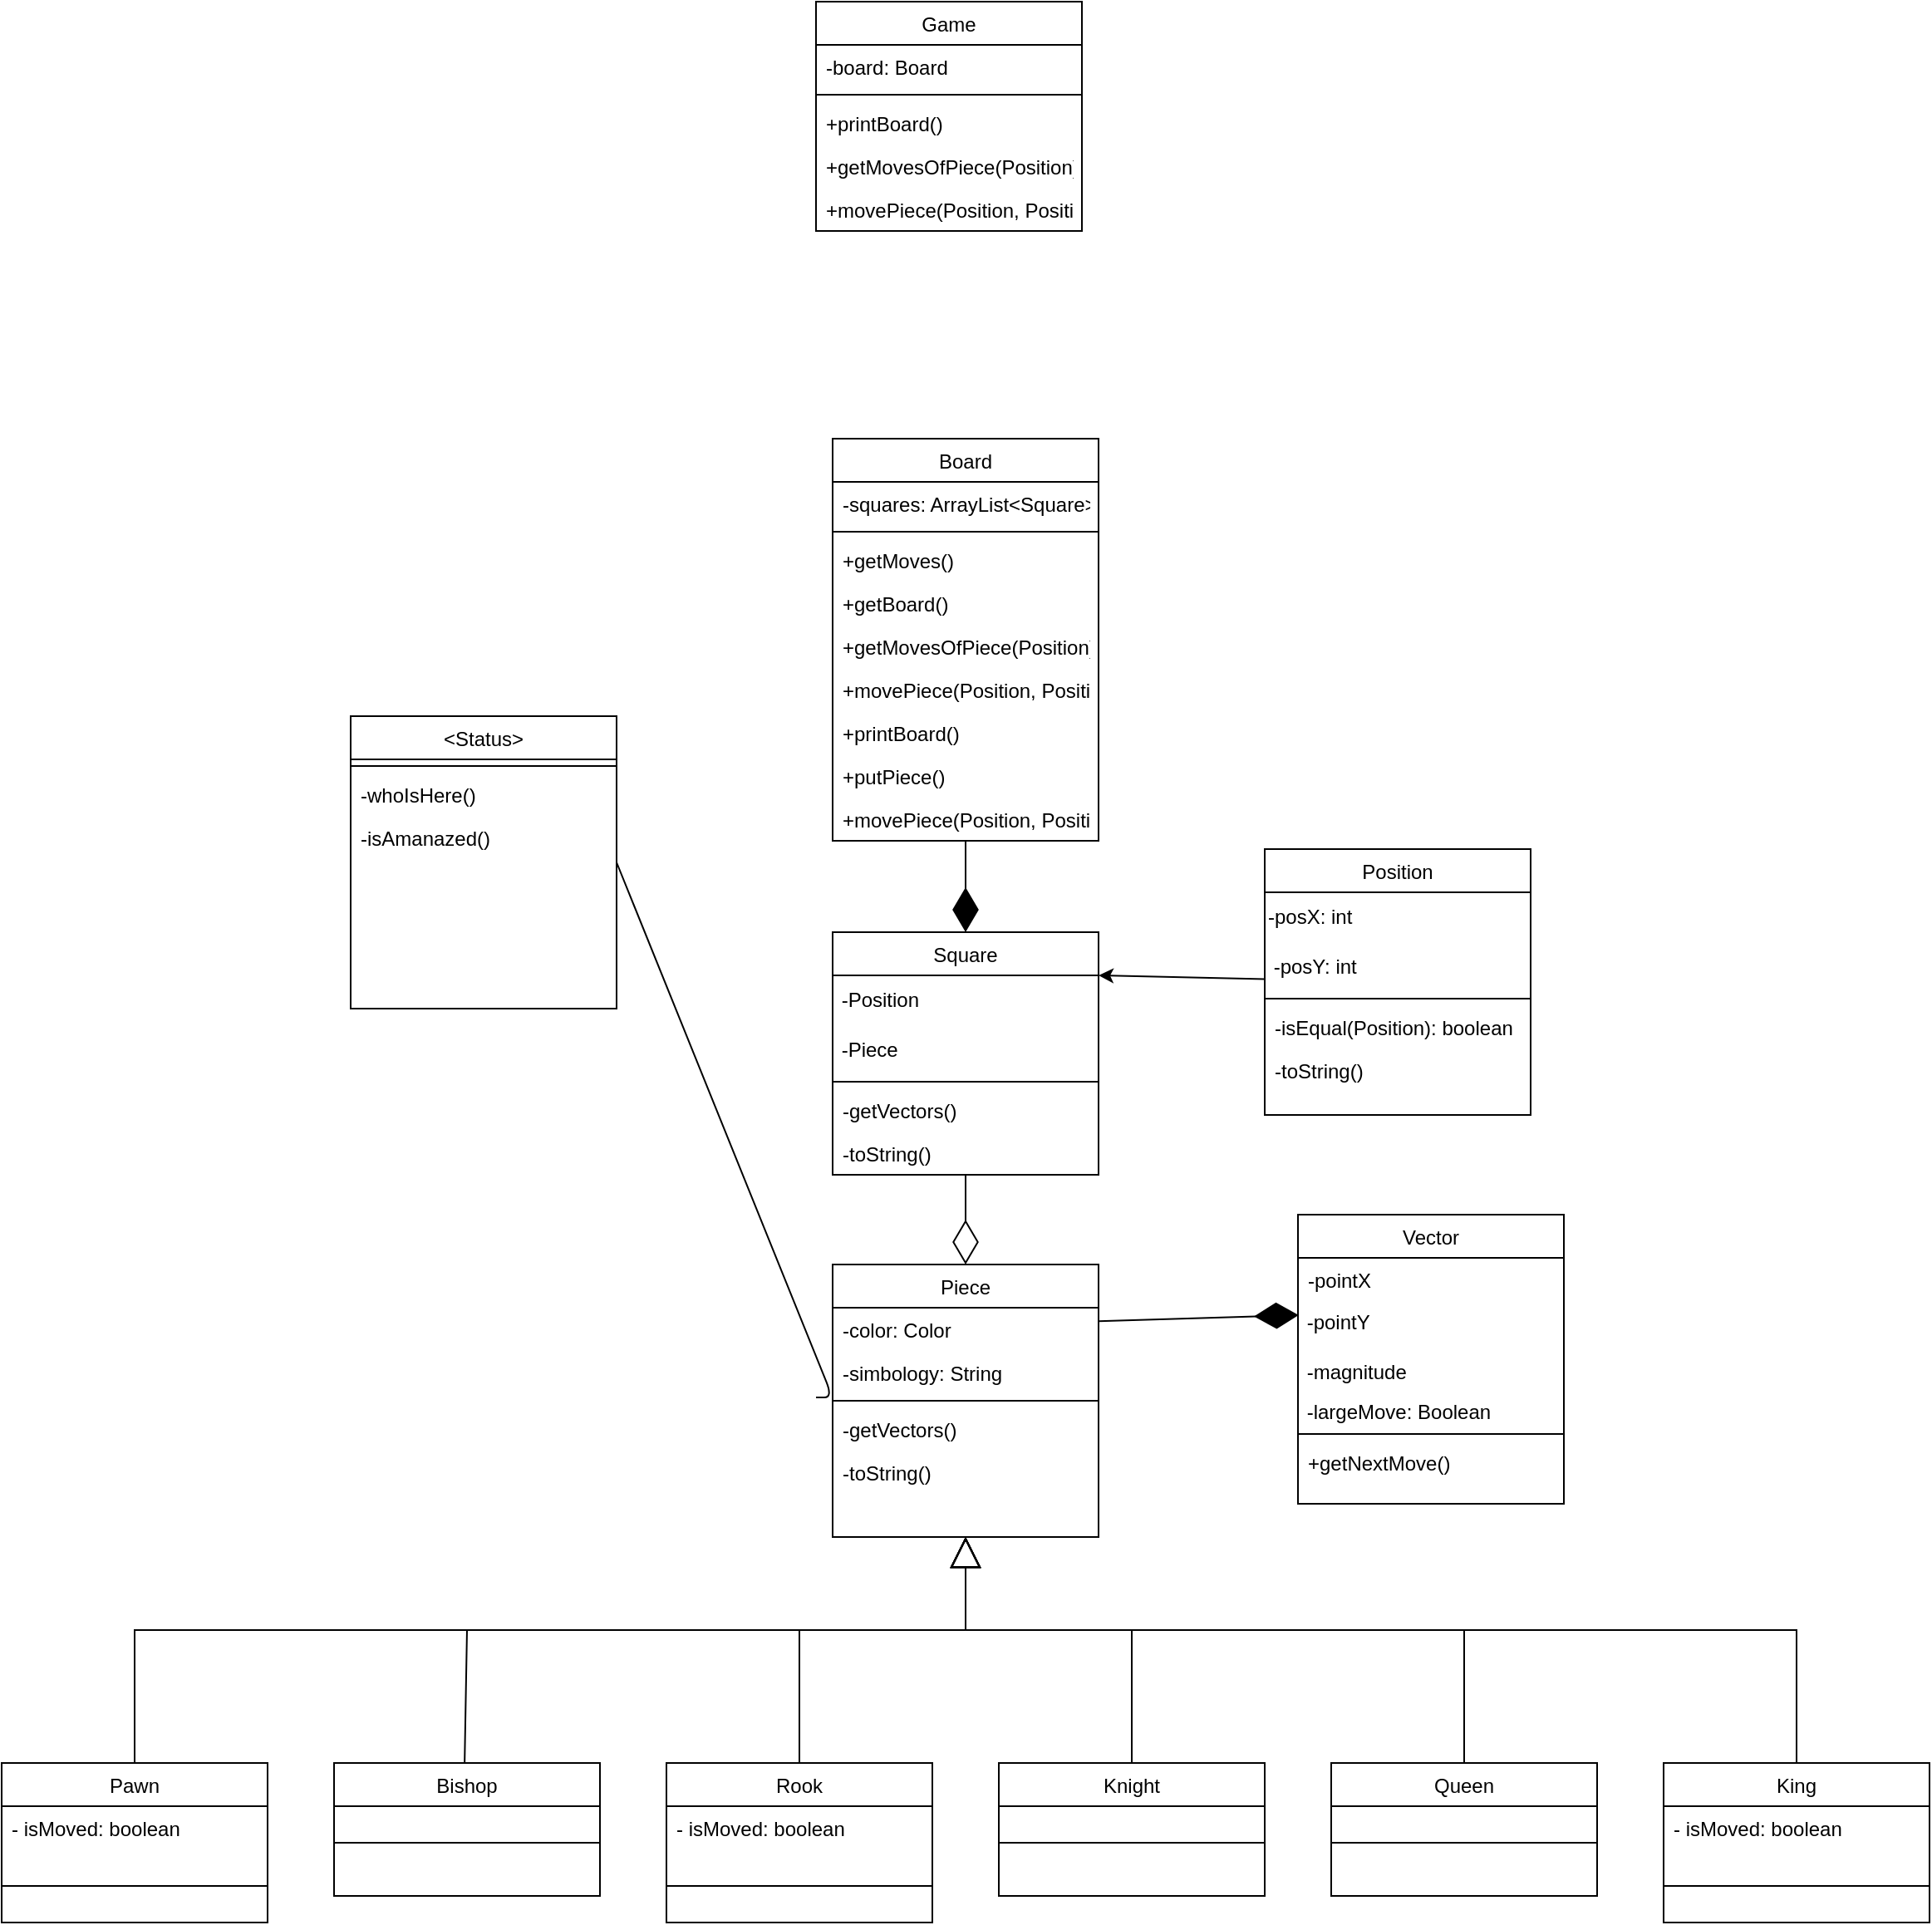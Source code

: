 <mxfile>
    <diagram id="C5RBs43oDa-KdzZeNtuy" name="Page-1">
        <mxGraphModel dx="1103" dy="1625" grid="1" gridSize="10" guides="1" tooltips="1" connect="1" arrows="1" fold="1" page="1" pageScale="1" pageWidth="827" pageHeight="1169" math="0" shadow="0">
            <root>
                <mxCell id="WIyWlLk6GJQsqaUBKTNV-0"/>
                <mxCell id="WIyWlLk6GJQsqaUBKTNV-1" parent="WIyWlLk6GJQsqaUBKTNV-0"/>
                <mxCell id="zkfFHV4jXpPFQw0GAbJ--6" value="Piece" style="swimlane;fontStyle=0;align=center;verticalAlign=top;childLayout=stackLayout;horizontal=1;startSize=26;horizontalStack=0;resizeParent=1;resizeLast=0;collapsible=1;marginBottom=0;rounded=0;shadow=0;strokeWidth=1;" parent="WIyWlLk6GJQsqaUBKTNV-1" vertex="1">
                    <mxGeometry x="520" y="620" width="160" height="164" as="geometry">
                        <mxRectangle x="130" y="380" width="160" height="26" as="alternateBounds"/>
                    </mxGeometry>
                </mxCell>
                <mxCell id="30" value="-color: Color" style="text;align=left;verticalAlign=top;spacingLeft=4;spacingRight=4;overflow=hidden;rotatable=0;points=[[0,0.5],[1,0.5]];portConstraint=eastwest;rounded=0;shadow=0;html=0;" parent="zkfFHV4jXpPFQw0GAbJ--6" vertex="1">
                    <mxGeometry y="26" width="160" height="26" as="geometry"/>
                </mxCell>
                <mxCell id="NqPf7y32PGqAoRuXFsSh-2" value="-simbology: String " style="text;align=left;verticalAlign=top;spacingLeft=4;spacingRight=4;overflow=hidden;rotatable=0;points=[[0,0.5],[1,0.5]];portConstraint=eastwest;rounded=0;shadow=0;html=0;" parent="zkfFHV4jXpPFQw0GAbJ--6" vertex="1">
                    <mxGeometry y="52" width="160" height="26" as="geometry"/>
                </mxCell>
                <mxCell id="zkfFHV4jXpPFQw0GAbJ--9" value="" style="line;html=1;strokeWidth=1;align=left;verticalAlign=middle;spacingTop=-1;spacingLeft=3;spacingRight=3;rotatable=0;labelPosition=right;points=[];portConstraint=eastwest;" parent="zkfFHV4jXpPFQw0GAbJ--6" vertex="1">
                    <mxGeometry y="78" width="160" height="8" as="geometry"/>
                </mxCell>
                <mxCell id="epCRdVDOBYEAEhAt-mdH-18" value="-getVectors()" style="text;align=left;verticalAlign=top;spacingLeft=4;spacingRight=4;overflow=hidden;rotatable=0;points=[[0,0.5],[1,0.5]];portConstraint=eastwest;rounded=0;shadow=0;html=0;" parent="zkfFHV4jXpPFQw0GAbJ--6" vertex="1">
                    <mxGeometry y="86" width="160" height="26" as="geometry"/>
                </mxCell>
                <mxCell id="31" value="-toString()" style="text;align=left;verticalAlign=top;spacingLeft=4;spacingRight=4;overflow=hidden;rotatable=0;points=[[0,0.5],[1,0.5]];portConstraint=eastwest;rounded=0;shadow=0;html=0;" parent="zkfFHV4jXpPFQw0GAbJ--6" vertex="1">
                    <mxGeometry y="112" width="160" height="26" as="geometry"/>
                </mxCell>
                <mxCell id="zkfFHV4jXpPFQw0GAbJ--13" value="Square" style="swimlane;fontStyle=0;align=center;verticalAlign=top;childLayout=stackLayout;horizontal=1;startSize=26;horizontalStack=0;resizeParent=1;resizeLast=0;collapsible=1;marginBottom=0;rounded=0;shadow=0;strokeWidth=1;" parent="WIyWlLk6GJQsqaUBKTNV-1" vertex="1">
                    <mxGeometry x="520" y="420" width="160" height="146" as="geometry">
                        <mxRectangle x="508" y="380" width="170" height="26" as="alternateBounds"/>
                    </mxGeometry>
                </mxCell>
                <mxCell id="epCRdVDOBYEAEhAt-mdH-3" value="&amp;nbsp;-Position" style="text;html=1;align=left;verticalAlign=middle;whiteSpace=wrap;rounded=0;" parent="zkfFHV4jXpPFQw0GAbJ--13" vertex="1">
                    <mxGeometry y="26" width="160" height="30" as="geometry"/>
                </mxCell>
                <mxCell id="epCRdVDOBYEAEhAt-mdH-4" value="&amp;nbsp;-Piece" style="text;html=1;align=left;verticalAlign=middle;whiteSpace=wrap;rounded=0;" parent="zkfFHV4jXpPFQw0GAbJ--13" vertex="1">
                    <mxGeometry y="56" width="160" height="30" as="geometry"/>
                </mxCell>
                <mxCell id="zkfFHV4jXpPFQw0GAbJ--15" value="" style="line;html=1;strokeWidth=1;align=left;verticalAlign=middle;spacingTop=-1;spacingLeft=3;spacingRight=3;rotatable=0;labelPosition=right;points=[];portConstraint=eastwest;" parent="zkfFHV4jXpPFQw0GAbJ--13" vertex="1">
                    <mxGeometry y="86" width="160" height="8" as="geometry"/>
                </mxCell>
                <mxCell id="NqPf7y32PGqAoRuXFsSh-16" value="-getVectors()" style="text;align=left;verticalAlign=top;spacingLeft=4;spacingRight=4;overflow=hidden;rotatable=0;points=[[0,0.5],[1,0.5]];portConstraint=eastwest;rounded=0;shadow=0;html=0;" parent="zkfFHV4jXpPFQw0GAbJ--13" vertex="1">
                    <mxGeometry y="94" width="160" height="26" as="geometry"/>
                </mxCell>
                <mxCell id="29" value="-toString()" style="text;align=left;verticalAlign=top;spacingLeft=4;spacingRight=4;overflow=hidden;rotatable=0;points=[[0,0.5],[1,0.5]];portConstraint=eastwest;rounded=0;shadow=0;html=0;" parent="zkfFHV4jXpPFQw0GAbJ--13" vertex="1">
                    <mxGeometry y="120" width="160" height="26" as="geometry"/>
                </mxCell>
                <mxCell id="zkfFHV4jXpPFQw0GAbJ--17" value="Board" style="swimlane;fontStyle=0;align=center;verticalAlign=top;childLayout=stackLayout;horizontal=1;startSize=26;horizontalStack=0;resizeParent=1;resizeLast=0;collapsible=1;marginBottom=0;rounded=0;shadow=0;strokeWidth=1;" parent="WIyWlLk6GJQsqaUBKTNV-1" vertex="1">
                    <mxGeometry x="520" y="123" width="160" height="242" as="geometry">
                        <mxRectangle x="550" y="140" width="160" height="26" as="alternateBounds"/>
                    </mxGeometry>
                </mxCell>
                <mxCell id="zkfFHV4jXpPFQw0GAbJ--18" value="-squares: ArrayList&lt;Square&gt;" style="text;align=left;verticalAlign=top;spacingLeft=4;spacingRight=4;overflow=hidden;rotatable=0;points=[[0,0.5],[1,0.5]];portConstraint=eastwest;" parent="zkfFHV4jXpPFQw0GAbJ--17" vertex="1">
                    <mxGeometry y="26" width="160" height="26" as="geometry"/>
                </mxCell>
                <mxCell id="zkfFHV4jXpPFQw0GAbJ--23" value="" style="line;html=1;strokeWidth=1;align=left;verticalAlign=middle;spacingTop=-1;spacingLeft=3;spacingRight=3;rotatable=0;labelPosition=right;points=[];portConstraint=eastwest;" parent="zkfFHV4jXpPFQw0GAbJ--17" vertex="1">
                    <mxGeometry y="52" width="160" height="8" as="geometry"/>
                </mxCell>
                <mxCell id="NqPf7y32PGqAoRuXFsSh-4" value="+getMoves()" style="text;align=left;verticalAlign=top;spacingLeft=4;spacingRight=4;overflow=hidden;rotatable=0;points=[[0,0.5],[1,0.5]];portConstraint=eastwest;rounded=0;shadow=0;html=0;" parent="zkfFHV4jXpPFQw0GAbJ--17" vertex="1">
                    <mxGeometry y="60" width="160" height="26" as="geometry"/>
                </mxCell>
                <mxCell id="NqPf7y32PGqAoRuXFsSh-5" value="+getBoard()" style="text;align=left;verticalAlign=top;spacingLeft=4;spacingRight=4;overflow=hidden;rotatable=0;points=[[0,0.5],[1,0.5]];portConstraint=eastwest;rounded=0;shadow=0;html=0;" parent="zkfFHV4jXpPFQw0GAbJ--17" vertex="1">
                    <mxGeometry y="86" width="160" height="26" as="geometry"/>
                </mxCell>
                <mxCell id="NqPf7y32PGqAoRuXFsSh-12" value="+getMovesOfPiece(Position)" style="text;align=left;verticalAlign=top;spacingLeft=4;spacingRight=4;overflow=hidden;rotatable=0;points=[[0,0.5],[1,0.5]];portConstraint=eastwest;rounded=0;shadow=0;html=0;" parent="zkfFHV4jXpPFQw0GAbJ--17" vertex="1">
                    <mxGeometry y="112" width="160" height="26" as="geometry"/>
                </mxCell>
                <mxCell id="NqPf7y32PGqAoRuXFsSh-14" value="+movePiece(Position, Position)" style="text;align=left;verticalAlign=top;spacingLeft=4;spacingRight=4;overflow=hidden;rotatable=0;points=[[0,0.5],[1,0.5]];portConstraint=eastwest;rounded=0;shadow=0;html=0;" parent="zkfFHV4jXpPFQw0GAbJ--17" vertex="1">
                    <mxGeometry y="138" width="160" height="26" as="geometry"/>
                </mxCell>
                <mxCell id="17" value="+printBoard()" style="text;align=left;verticalAlign=top;spacingLeft=4;spacingRight=4;overflow=hidden;rotatable=0;points=[[0,0.5],[1,0.5]];portConstraint=eastwest;rounded=0;shadow=0;html=0;" parent="zkfFHV4jXpPFQw0GAbJ--17" vertex="1">
                    <mxGeometry y="164" width="160" height="26" as="geometry"/>
                </mxCell>
                <mxCell id="18" value="+putPiece()" style="text;align=left;verticalAlign=top;spacingLeft=4;spacingRight=4;overflow=hidden;rotatable=0;points=[[0,0.5],[1,0.5]];portConstraint=eastwest;rounded=0;shadow=0;html=0;" parent="zkfFHV4jXpPFQw0GAbJ--17" vertex="1">
                    <mxGeometry y="190" width="160" height="26" as="geometry"/>
                </mxCell>
                <mxCell id="43" value="+movePiece(Position, Position)" style="text;align=left;verticalAlign=top;spacingLeft=4;spacingRight=4;overflow=hidden;rotatable=0;points=[[0,0.5],[1,0.5]];portConstraint=eastwest;rounded=0;shadow=0;html=0;" parent="zkfFHV4jXpPFQw0GAbJ--17" vertex="1">
                    <mxGeometry y="216" width="160" height="26" as="geometry"/>
                </mxCell>
                <mxCell id="epCRdVDOBYEAEhAt-mdH-19" value="" style="endArrow=diamondThin;endFill=1;endSize=24;html=1;rounded=0;exitX=0.5;exitY=1;exitDx=0;exitDy=0;entryX=0.5;entryY=0;entryDx=0;entryDy=0;" parent="WIyWlLk6GJQsqaUBKTNV-1" source="zkfFHV4jXpPFQw0GAbJ--17" target="zkfFHV4jXpPFQw0GAbJ--13" edge="1">
                    <mxGeometry width="160" relative="1" as="geometry">
                        <mxPoint x="390" y="340" as="sourcePoint"/>
                        <mxPoint x="460" y="410" as="targetPoint"/>
                    </mxGeometry>
                </mxCell>
                <mxCell id="epCRdVDOBYEAEhAt-mdH-21" value="" style="endArrow=block;endSize=16;endFill=0;html=1;rounded=0;exitX=0.5;exitY=0;exitDx=0;exitDy=0;entryX=0.5;entryY=1;entryDx=0;entryDy=0;" parent="WIyWlLk6GJQsqaUBKTNV-1" source="epCRdVDOBYEAEhAt-mdH-30" target="zkfFHV4jXpPFQw0GAbJ--6" edge="1">
                    <mxGeometry width="160" relative="1" as="geometry">
                        <mxPoint x="370" y="850" as="sourcePoint"/>
                        <mxPoint x="540" y="820" as="targetPoint"/>
                        <Array as="points">
                            <mxPoint x="500" y="840"/>
                            <mxPoint x="600" y="840"/>
                        </Array>
                    </mxGeometry>
                </mxCell>
                <mxCell id="epCRdVDOBYEAEhAt-mdH-22" value="Bishop" style="swimlane;fontStyle=0;align=center;verticalAlign=top;childLayout=stackLayout;horizontal=1;startSize=26;horizontalStack=0;resizeParent=1;resizeLast=0;collapsible=1;marginBottom=0;rounded=0;shadow=0;strokeWidth=1;" parent="WIyWlLk6GJQsqaUBKTNV-1" vertex="1">
                    <mxGeometry x="220" y="920" width="160" height="80" as="geometry">
                        <mxRectangle x="130" y="380" width="160" height="26" as="alternateBounds"/>
                    </mxGeometry>
                </mxCell>
                <mxCell id="epCRdVDOBYEAEhAt-mdH-26" value="" style="line;html=1;strokeWidth=1;align=left;verticalAlign=middle;spacingTop=-1;spacingLeft=3;spacingRight=3;rotatable=0;labelPosition=right;points=[];portConstraint=eastwest;" parent="epCRdVDOBYEAEhAt-mdH-22" vertex="1">
                    <mxGeometry y="26" width="160" height="44" as="geometry"/>
                </mxCell>
                <mxCell id="epCRdVDOBYEAEhAt-mdH-28" value="Pawn" style="swimlane;fontStyle=0;align=center;verticalAlign=top;childLayout=stackLayout;horizontal=1;startSize=26;horizontalStack=0;resizeParent=1;resizeLast=0;collapsible=1;marginBottom=0;rounded=0;shadow=0;strokeWidth=1;" parent="WIyWlLk6GJQsqaUBKTNV-1" vertex="1">
                    <mxGeometry x="20" y="920" width="160" height="96" as="geometry">
                        <mxRectangle x="130" y="380" width="160" height="26" as="alternateBounds"/>
                    </mxGeometry>
                </mxCell>
                <mxCell id="epCRdVDOBYEAEhAt-mdH-54" value="- isMoved: boolean" style="text;strokeColor=none;fillColor=none;align=left;verticalAlign=top;spacingLeft=4;spacingRight=4;overflow=hidden;rotatable=0;points=[[0,0.5],[1,0.5]];portConstraint=eastwest;whiteSpace=wrap;html=1;" parent="epCRdVDOBYEAEhAt-mdH-28" vertex="1">
                    <mxGeometry y="26" width="160" height="26" as="geometry"/>
                </mxCell>
                <mxCell id="epCRdVDOBYEAEhAt-mdH-29" value="" style="line;html=1;strokeWidth=1;align=left;verticalAlign=middle;spacingTop=-1;spacingLeft=3;spacingRight=3;rotatable=0;labelPosition=right;points=[];portConstraint=eastwest;" parent="epCRdVDOBYEAEhAt-mdH-28" vertex="1">
                    <mxGeometry y="52" width="160" height="44" as="geometry"/>
                </mxCell>
                <mxCell id="epCRdVDOBYEAEhAt-mdH-30" value="Rook" style="swimlane;fontStyle=0;align=center;verticalAlign=top;childLayout=stackLayout;horizontal=1;startSize=26;horizontalStack=0;resizeParent=1;resizeLast=0;collapsible=1;marginBottom=0;rounded=0;shadow=0;strokeWidth=1;" parent="WIyWlLk6GJQsqaUBKTNV-1" vertex="1">
                    <mxGeometry x="420" y="920" width="160" height="96" as="geometry">
                        <mxRectangle x="130" y="380" width="160" height="26" as="alternateBounds"/>
                    </mxGeometry>
                </mxCell>
                <mxCell id="epCRdVDOBYEAEhAt-mdH-56" value="- isMoved: boolean" style="text;strokeColor=none;fillColor=none;align=left;verticalAlign=top;spacingLeft=4;spacingRight=4;overflow=hidden;rotatable=0;points=[[0,0.5],[1,0.5]];portConstraint=eastwest;whiteSpace=wrap;html=1;" parent="epCRdVDOBYEAEhAt-mdH-30" vertex="1">
                    <mxGeometry y="26" width="160" height="26" as="geometry"/>
                </mxCell>
                <mxCell id="epCRdVDOBYEAEhAt-mdH-31" value="" style="line;html=1;strokeWidth=1;align=left;verticalAlign=middle;spacingTop=-1;spacingLeft=3;spacingRight=3;rotatable=0;labelPosition=right;points=[];portConstraint=eastwest;" parent="epCRdVDOBYEAEhAt-mdH-30" vertex="1">
                    <mxGeometry y="52" width="160" height="44" as="geometry"/>
                </mxCell>
                <mxCell id="epCRdVDOBYEAEhAt-mdH-32" value="Knight" style="swimlane;fontStyle=0;align=center;verticalAlign=top;childLayout=stackLayout;horizontal=1;startSize=26;horizontalStack=0;resizeParent=1;resizeLast=0;collapsible=1;marginBottom=0;rounded=0;shadow=0;strokeWidth=1;" parent="WIyWlLk6GJQsqaUBKTNV-1" vertex="1">
                    <mxGeometry x="620" y="920" width="160" height="80" as="geometry">
                        <mxRectangle x="130" y="380" width="160" height="26" as="alternateBounds"/>
                    </mxGeometry>
                </mxCell>
                <mxCell id="epCRdVDOBYEAEhAt-mdH-33" value="" style="line;html=1;strokeWidth=1;align=left;verticalAlign=middle;spacingTop=-1;spacingLeft=3;spacingRight=3;rotatable=0;labelPosition=right;points=[];portConstraint=eastwest;" parent="epCRdVDOBYEAEhAt-mdH-32" vertex="1">
                    <mxGeometry y="26" width="160" height="44" as="geometry"/>
                </mxCell>
                <mxCell id="epCRdVDOBYEAEhAt-mdH-36" value="Queen" style="swimlane;fontStyle=0;align=center;verticalAlign=top;childLayout=stackLayout;horizontal=1;startSize=26;horizontalStack=0;resizeParent=1;resizeLast=0;collapsible=1;marginBottom=0;rounded=0;shadow=0;strokeWidth=1;" parent="WIyWlLk6GJQsqaUBKTNV-1" vertex="1">
                    <mxGeometry x="820" y="920" width="160" height="80" as="geometry">
                        <mxRectangle x="130" y="380" width="160" height="26" as="alternateBounds"/>
                    </mxGeometry>
                </mxCell>
                <mxCell id="epCRdVDOBYEAEhAt-mdH-37" value="" style="line;html=1;strokeWidth=1;align=left;verticalAlign=middle;spacingTop=-1;spacingLeft=3;spacingRight=3;rotatable=0;labelPosition=right;points=[];portConstraint=eastwest;" parent="epCRdVDOBYEAEhAt-mdH-36" vertex="1">
                    <mxGeometry y="26" width="160" height="44" as="geometry"/>
                </mxCell>
                <mxCell id="epCRdVDOBYEAEhAt-mdH-38" value="King" style="swimlane;fontStyle=0;align=center;verticalAlign=top;childLayout=stackLayout;horizontal=1;startSize=26;horizontalStack=0;resizeParent=1;resizeLast=0;collapsible=1;marginBottom=0;rounded=0;shadow=0;strokeWidth=1;" parent="WIyWlLk6GJQsqaUBKTNV-1" vertex="1">
                    <mxGeometry x="1020" y="920" width="160" height="96" as="geometry">
                        <mxRectangle x="130" y="380" width="160" height="26" as="alternateBounds"/>
                    </mxGeometry>
                </mxCell>
                <mxCell id="epCRdVDOBYEAEhAt-mdH-57" value="- isMoved: boolean" style="text;strokeColor=none;fillColor=none;align=left;verticalAlign=top;spacingLeft=4;spacingRight=4;overflow=hidden;rotatable=0;points=[[0,0.5],[1,0.5]];portConstraint=eastwest;whiteSpace=wrap;html=1;" parent="epCRdVDOBYEAEhAt-mdH-38" vertex="1">
                    <mxGeometry y="26" width="160" height="26" as="geometry"/>
                </mxCell>
                <mxCell id="epCRdVDOBYEAEhAt-mdH-39" value="" style="line;html=1;strokeWidth=1;align=left;verticalAlign=middle;spacingTop=-1;spacingLeft=3;spacingRight=3;rotatable=0;labelPosition=right;points=[];portConstraint=eastwest;" parent="epCRdVDOBYEAEhAt-mdH-38" vertex="1">
                    <mxGeometry y="52" width="160" height="44" as="geometry"/>
                </mxCell>
                <mxCell id="epCRdVDOBYEAEhAt-mdH-43" value="" style="endArrow=block;endSize=16;endFill=0;html=1;rounded=0;entryX=0.5;entryY=1;entryDx=0;entryDy=0;exitX=0.5;exitY=0;exitDx=0;exitDy=0;" parent="WIyWlLk6GJQsqaUBKTNV-1" source="epCRdVDOBYEAEhAt-mdH-28" target="zkfFHV4jXpPFQw0GAbJ--6" edge="1">
                    <mxGeometry width="160" relative="1" as="geometry">
                        <mxPoint x="630" y="890" as="sourcePoint"/>
                        <mxPoint x="600" y="790" as="targetPoint"/>
                        <Array as="points">
                            <mxPoint x="100" y="840"/>
                            <mxPoint x="600" y="840"/>
                        </Array>
                    </mxGeometry>
                </mxCell>
                <mxCell id="epCRdVDOBYEAEhAt-mdH-44" value="" style="endArrow=block;endSize=16;endFill=0;html=1;rounded=0;exitX=0.491;exitY=0.003;exitDx=0;exitDy=0;exitPerimeter=0;entryX=0.5;entryY=1;entryDx=0;entryDy=0;" parent="WIyWlLk6GJQsqaUBKTNV-1" source="epCRdVDOBYEAEhAt-mdH-22" target="zkfFHV4jXpPFQw0GAbJ--6" edge="1">
                    <mxGeometry width="160" relative="1" as="geometry">
                        <mxPoint x="290" y="890" as="sourcePoint"/>
                        <mxPoint x="570" y="810" as="targetPoint"/>
                        <Array as="points">
                            <mxPoint x="300" y="840"/>
                            <mxPoint x="600" y="840"/>
                        </Array>
                    </mxGeometry>
                </mxCell>
                <mxCell id="epCRdVDOBYEAEhAt-mdH-45" value="" style="endArrow=block;endSize=16;endFill=0;html=1;rounded=0;exitX=0.5;exitY=0;exitDx=0;exitDy=0;" parent="WIyWlLk6GJQsqaUBKTNV-1" source="epCRdVDOBYEAEhAt-mdH-32" edge="1">
                    <mxGeometry width="160" relative="1" as="geometry">
                        <mxPoint x="730" y="890" as="sourcePoint"/>
                        <mxPoint x="600" y="784" as="targetPoint"/>
                        <Array as="points">
                            <mxPoint x="700" y="840"/>
                            <mxPoint x="600" y="840"/>
                        </Array>
                    </mxGeometry>
                </mxCell>
                <mxCell id="epCRdVDOBYEAEhAt-mdH-46" value="" style="endArrow=block;endSize=16;endFill=0;html=1;rounded=0;exitX=0.5;exitY=0;exitDx=0;exitDy=0;entryX=0.5;entryY=1;entryDx=0;entryDy=0;" parent="WIyWlLk6GJQsqaUBKTNV-1" source="epCRdVDOBYEAEhAt-mdH-36" target="zkfFHV4jXpPFQw0GAbJ--6" edge="1">
                    <mxGeometry width="160" relative="1" as="geometry">
                        <mxPoint x="860" y="910" as="sourcePoint"/>
                        <mxPoint x="630" y="800" as="targetPoint"/>
                        <Array as="points">
                            <mxPoint x="900" y="840"/>
                            <mxPoint x="600" y="840"/>
                        </Array>
                    </mxGeometry>
                </mxCell>
                <mxCell id="epCRdVDOBYEAEhAt-mdH-47" value="" style="endArrow=block;endSize=16;endFill=0;html=1;rounded=0;exitX=0.5;exitY=0;exitDx=0;exitDy=0;entryX=0.5;entryY=1;entryDx=0;entryDy=0;" parent="WIyWlLk6GJQsqaUBKTNV-1" source="epCRdVDOBYEAEhAt-mdH-38" target="zkfFHV4jXpPFQw0GAbJ--6" edge="1">
                    <mxGeometry width="160" relative="1" as="geometry">
                        <mxPoint x="1050" y="890" as="sourcePoint"/>
                        <mxPoint x="630" y="790" as="targetPoint"/>
                        <Array as="points">
                            <mxPoint x="1100" y="840"/>
                            <mxPoint x="600" y="840"/>
                        </Array>
                    </mxGeometry>
                </mxCell>
                <mxCell id="epCRdVDOBYEAEhAt-mdH-59" value="" style="endArrow=diamondThin;endFill=1;endSize=24;html=1;rounded=0;exitX=1;exitY=0.312;exitDx=0;exitDy=0;entryX=0.003;entryY=0.348;entryDx=0;entryDy=0;exitPerimeter=0;entryPerimeter=0;" parent="WIyWlLk6GJQsqaUBKTNV-1" target="epCRdVDOBYEAEhAt-mdH-62" edge="1">
                    <mxGeometry width="160" relative="1" as="geometry">
                        <mxPoint x="680.0" y="654.112" as="sourcePoint"/>
                        <mxPoint x="760" y="480" as="targetPoint"/>
                    </mxGeometry>
                </mxCell>
                <mxCell id="epCRdVDOBYEAEhAt-mdH-60" value="Vector" style="swimlane;fontStyle=0;align=center;verticalAlign=top;childLayout=stackLayout;horizontal=1;startSize=26;horizontalStack=0;resizeParent=1;resizeLast=0;collapsible=1;marginBottom=0;rounded=0;shadow=0;strokeWidth=1;" parent="WIyWlLk6GJQsqaUBKTNV-1" vertex="1">
                    <mxGeometry x="800" y="590" width="160" height="174" as="geometry">
                        <mxRectangle x="508" y="380" width="170" height="26" as="alternateBounds"/>
                    </mxGeometry>
                </mxCell>
                <mxCell id="epCRdVDOBYEAEhAt-mdH-61" value="-pointX" style="text;align=left;verticalAlign=top;spacingLeft=4;spacingRight=4;overflow=hidden;rotatable=0;points=[[0,0.5],[1,0.5]];portConstraint=eastwest;" parent="epCRdVDOBYEAEhAt-mdH-60" vertex="1">
                    <mxGeometry y="26" width="160" height="24" as="geometry"/>
                </mxCell>
                <mxCell id="epCRdVDOBYEAEhAt-mdH-62" value="&amp;nbsp;-pointY" style="text;html=1;align=left;verticalAlign=middle;whiteSpace=wrap;rounded=0;" parent="epCRdVDOBYEAEhAt-mdH-60" vertex="1">
                    <mxGeometry y="50" width="160" height="30" as="geometry"/>
                </mxCell>
                <mxCell id="epCRdVDOBYEAEhAt-mdH-63" value="&amp;nbsp;-magnitude" style="text;html=1;align=left;verticalAlign=middle;whiteSpace=wrap;rounded=0;" parent="epCRdVDOBYEAEhAt-mdH-60" vertex="1">
                    <mxGeometry y="80" width="160" height="30" as="geometry"/>
                </mxCell>
                <mxCell id="NqPf7y32PGqAoRuXFsSh-15" value="&amp;nbsp;-largeMove: Boolean" style="text;html=1;align=left;verticalAlign=middle;whiteSpace=wrap;rounded=0;" parent="epCRdVDOBYEAEhAt-mdH-60" vertex="1">
                    <mxGeometry y="110" width="160" height="18" as="geometry"/>
                </mxCell>
                <mxCell id="epCRdVDOBYEAEhAt-mdH-64" value="" style="line;html=1;strokeWidth=1;align=left;verticalAlign=middle;spacingTop=-1;spacingLeft=3;spacingRight=3;rotatable=0;labelPosition=right;points=[];portConstraint=eastwest;" parent="epCRdVDOBYEAEhAt-mdH-60" vertex="1">
                    <mxGeometry y="128" width="160" height="8" as="geometry"/>
                </mxCell>
                <mxCell id="NqPf7y32PGqAoRuXFsSh-0" value="+getNextMove()" style="text;strokeColor=none;fillColor=none;align=left;verticalAlign=top;spacingLeft=4;spacingRight=4;overflow=hidden;rotatable=0;points=[[0,0.5],[1,0.5]];portConstraint=eastwest;whiteSpace=wrap;html=1;" parent="epCRdVDOBYEAEhAt-mdH-60" vertex="1">
                    <mxGeometry y="136" width="160" height="26" as="geometry"/>
                </mxCell>
                <mxCell id="NqPf7y32PGqAoRuXFsSh-1" value="" style="endArrow=diamondThin;endFill=0;endSize=24;html=1;rounded=0;exitX=0.5;exitY=1;exitDx=0;exitDy=0;entryX=0.5;entryY=0;entryDx=0;entryDy=0;" parent="WIyWlLk6GJQsqaUBKTNV-1" source="zkfFHV4jXpPFQw0GAbJ--13" target="zkfFHV4jXpPFQw0GAbJ--6" edge="1">
                    <mxGeometry width="160" relative="1" as="geometry">
                        <mxPoint x="640" y="580" as="sourcePoint"/>
                        <mxPoint x="800" y="580" as="targetPoint"/>
                    </mxGeometry>
                </mxCell>
                <mxCell id="0" value="Game" style="swimlane;fontStyle=0;align=center;verticalAlign=top;childLayout=stackLayout;horizontal=1;startSize=26;horizontalStack=0;resizeParent=1;resizeLast=0;collapsible=1;marginBottom=0;rounded=0;shadow=0;strokeWidth=1;" parent="WIyWlLk6GJQsqaUBKTNV-1" vertex="1">
                    <mxGeometry x="510" y="-140" width="160" height="138" as="geometry">
                        <mxRectangle x="550" y="140" width="160" height="26" as="alternateBounds"/>
                    </mxGeometry>
                </mxCell>
                <mxCell id="1" value="-board: Board" style="text;align=left;verticalAlign=top;spacingLeft=4;spacingRight=4;overflow=hidden;rotatable=0;points=[[0,0.5],[1,0.5]];portConstraint=eastwest;" parent="0" vertex="1">
                    <mxGeometry y="26" width="160" height="26" as="geometry"/>
                </mxCell>
                <mxCell id="2" value="" style="line;html=1;strokeWidth=1;align=left;verticalAlign=middle;spacingTop=-1;spacingLeft=3;spacingRight=3;rotatable=0;labelPosition=right;points=[];portConstraint=eastwest;" parent="0" vertex="1">
                    <mxGeometry y="52" width="160" height="8" as="geometry"/>
                </mxCell>
                <mxCell id="16" value="+printBoard()" style="text;align=left;verticalAlign=top;spacingLeft=4;spacingRight=4;overflow=hidden;rotatable=0;points=[[0,0.5],[1,0.5]];portConstraint=eastwest;rounded=0;shadow=0;html=0;" parent="0" vertex="1">
                    <mxGeometry y="60" width="160" height="26" as="geometry"/>
                </mxCell>
                <mxCell id="33" value="+getMovesOfPiece(Position)" style="text;align=left;verticalAlign=top;spacingLeft=4;spacingRight=4;overflow=hidden;rotatable=0;points=[[0,0.5],[1,0.5]];portConstraint=eastwest;rounded=0;shadow=0;html=0;" parent="0" vertex="1">
                    <mxGeometry y="86" width="160" height="26" as="geometry"/>
                </mxCell>
                <mxCell id="44" value="+movePiece(Position, Position)" style="text;align=left;verticalAlign=top;spacingLeft=4;spacingRight=4;overflow=hidden;rotatable=0;points=[[0,0.5],[1,0.5]];portConstraint=eastwest;rounded=0;shadow=0;html=0;" parent="0" vertex="1">
                    <mxGeometry y="112" width="160" height="26" as="geometry"/>
                </mxCell>
                <mxCell id="42" value="" style="edgeStyle=none;html=1;entryX=1;entryY=0;entryDx=0;entryDy=0;" parent="WIyWlLk6GJQsqaUBKTNV-1" source="34" target="epCRdVDOBYEAEhAt-mdH-3" edge="1">
                    <mxGeometry relative="1" as="geometry"/>
                </mxCell>
                <mxCell id="34" value="Position" style="swimlane;fontStyle=0;align=center;verticalAlign=top;childLayout=stackLayout;horizontal=1;startSize=26;horizontalStack=0;resizeParent=1;resizeLast=0;collapsible=1;marginBottom=0;rounded=0;shadow=0;strokeWidth=1;" parent="WIyWlLk6GJQsqaUBKTNV-1" vertex="1">
                    <mxGeometry x="780" y="370" width="160" height="160" as="geometry">
                        <mxRectangle x="508" y="380" width="170" height="26" as="alternateBounds"/>
                    </mxGeometry>
                </mxCell>
                <mxCell id="35" value="-posX: int" style="text;html=1;align=left;verticalAlign=middle;whiteSpace=wrap;rounded=0;" parent="34" vertex="1">
                    <mxGeometry y="26" width="160" height="30" as="geometry"/>
                </mxCell>
                <mxCell id="41" value="&amp;nbsp;-posY: int" style="text;html=1;align=left;verticalAlign=middle;whiteSpace=wrap;rounded=0;" parent="34" vertex="1">
                    <mxGeometry y="56" width="160" height="30" as="geometry"/>
                </mxCell>
                <mxCell id="37" value="" style="line;html=1;strokeWidth=1;align=left;verticalAlign=middle;spacingTop=-1;spacingLeft=3;spacingRight=3;rotatable=0;labelPosition=right;points=[];portConstraint=eastwest;" parent="34" vertex="1">
                    <mxGeometry y="86" width="160" height="8" as="geometry"/>
                </mxCell>
                <mxCell id="38" value="-isEqual(Position): boolean" style="text;align=left;verticalAlign=top;spacingLeft=4;spacingRight=4;overflow=hidden;rotatable=0;points=[[0,0.5],[1,0.5]];portConstraint=eastwest;rounded=0;shadow=0;html=0;" parent="34" vertex="1">
                    <mxGeometry y="94" width="160" height="26" as="geometry"/>
                </mxCell>
                <mxCell id="39" value="-toString()" style="text;align=left;verticalAlign=top;spacingLeft=4;spacingRight=4;overflow=hidden;rotatable=0;points=[[0,0.5],[1,0.5]];portConstraint=eastwest;rounded=0;shadow=0;html=0;" parent="34" vertex="1">
                    <mxGeometry y="120" width="160" height="26" as="geometry"/>
                </mxCell>
                <mxCell id="45" value="&lt;Status&gt;" style="swimlane;fontStyle=0;align=center;verticalAlign=top;childLayout=stackLayout;horizontal=1;startSize=26;horizontalStack=0;resizeParent=1;resizeLast=0;collapsible=1;marginBottom=0;rounded=0;shadow=0;strokeWidth=1;" vertex="1" parent="WIyWlLk6GJQsqaUBKTNV-1">
                    <mxGeometry x="230" y="290" width="160" height="176" as="geometry">
                        <mxRectangle x="508" y="380" width="170" height="26" as="alternateBounds"/>
                    </mxGeometry>
                </mxCell>
                <mxCell id="48" value="" style="line;html=1;strokeWidth=1;align=left;verticalAlign=middle;spacingTop=-1;spacingLeft=3;spacingRight=3;rotatable=0;labelPosition=right;points=[];portConstraint=eastwest;" vertex="1" parent="45">
                    <mxGeometry y="26" width="160" height="8" as="geometry"/>
                </mxCell>
                <mxCell id="50" value="-whoIsHere()" style="text;align=left;verticalAlign=top;spacingLeft=4;spacingRight=4;overflow=hidden;rotatable=0;points=[[0,0.5],[1,0.5]];portConstraint=eastwest;rounded=0;shadow=0;html=0;" vertex="1" parent="45">
                    <mxGeometry y="34" width="160" height="26" as="geometry"/>
                </mxCell>
                <mxCell id="53" value="-isAmanazed()" style="text;align=left;verticalAlign=top;spacingLeft=4;spacingRight=4;overflow=hidden;rotatable=0;points=[[0,0.5],[1,0.5]];portConstraint=eastwest;rounded=0;shadow=0;html=0;" vertex="1" parent="45">
                    <mxGeometry y="60" width="160" height="26" as="geometry"/>
                </mxCell>
                <mxCell id="56" value="" style="endArrow=none;html=1;exitX=1;exitY=0.5;exitDx=0;exitDy=0;" edge="1" parent="WIyWlLk6GJQsqaUBKTNV-1" source="45">
                    <mxGeometry width="50" height="50" relative="1" as="geometry">
                        <mxPoint x="720" y="570" as="sourcePoint"/>
                        <mxPoint x="510" y="700" as="targetPoint"/>
                        <Array as="points">
                            <mxPoint x="520" y="700"/>
                        </Array>
                    </mxGeometry>
                </mxCell>
            </root>
        </mxGraphModel>
    </diagram>
</mxfile>